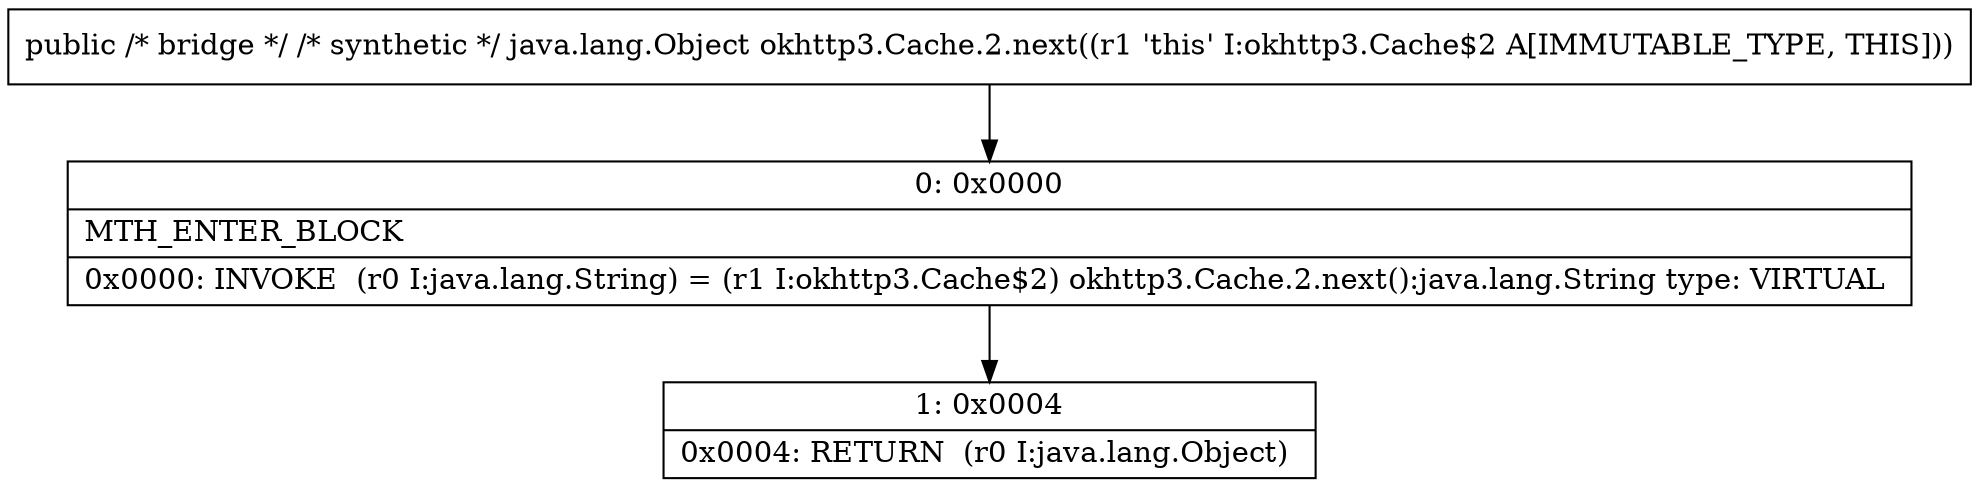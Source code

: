 digraph "CFG forokhttp3.Cache.2.next()Ljava\/lang\/Object;" {
Node_0 [shape=record,label="{0\:\ 0x0000|MTH_ENTER_BLOCK\l|0x0000: INVOKE  (r0 I:java.lang.String) = (r1 I:okhttp3.Cache$2) okhttp3.Cache.2.next():java.lang.String type: VIRTUAL \l}"];
Node_1 [shape=record,label="{1\:\ 0x0004|0x0004: RETURN  (r0 I:java.lang.Object) \l}"];
MethodNode[shape=record,label="{public \/* bridge *\/ \/* synthetic *\/ java.lang.Object okhttp3.Cache.2.next((r1 'this' I:okhttp3.Cache$2 A[IMMUTABLE_TYPE, THIS])) }"];
MethodNode -> Node_0;
Node_0 -> Node_1;
}

